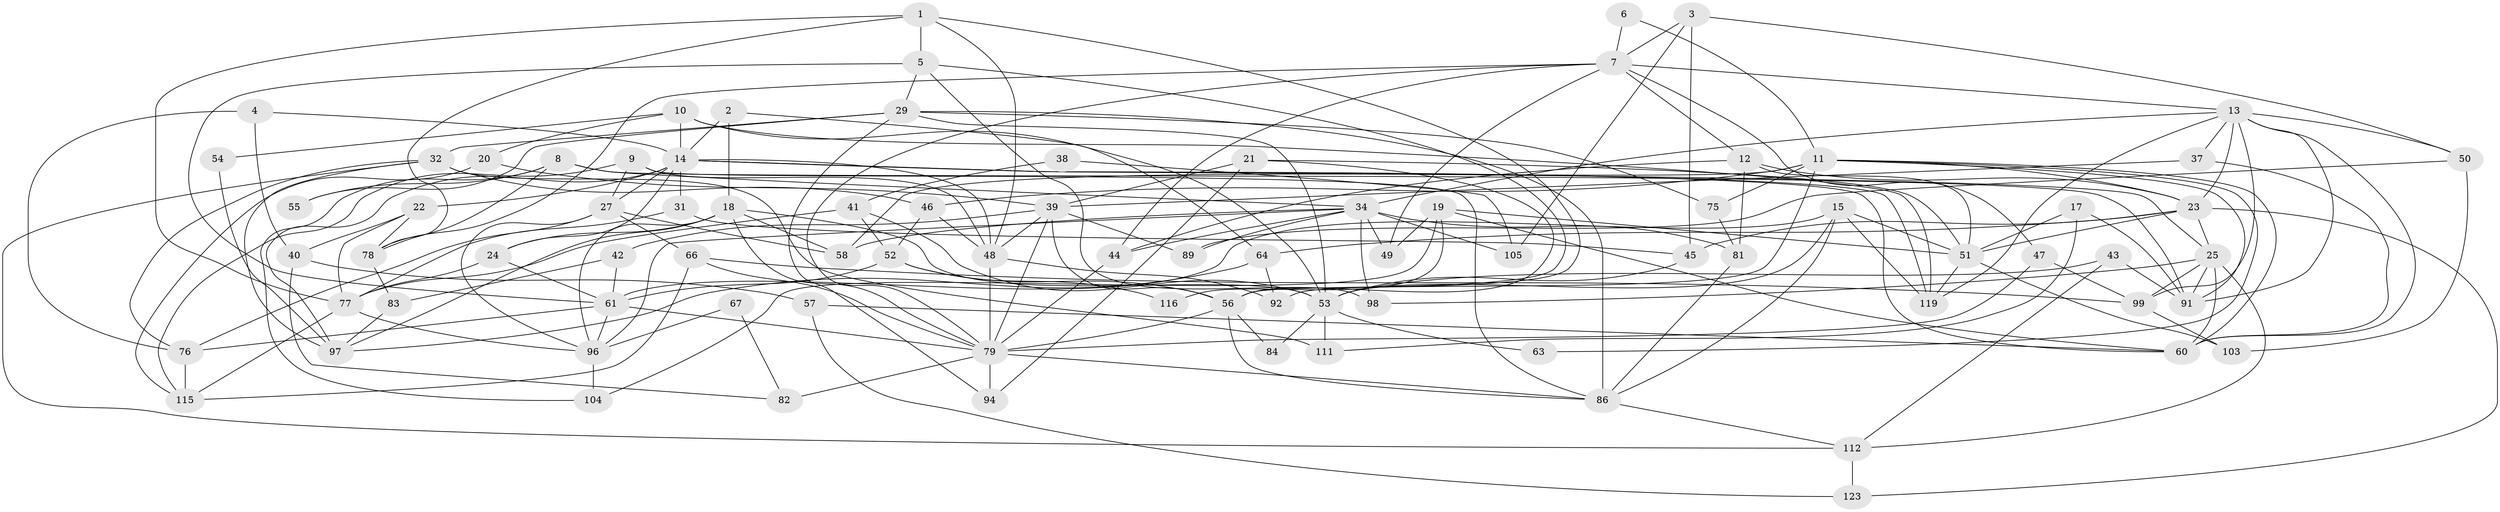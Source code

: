 // Generated by graph-tools (version 1.1) at 2025/24/03/03/25 07:24:04]
// undirected, 84 vertices, 203 edges
graph export_dot {
graph [start="1"]
  node [color=gray90,style=filled];
  1;
  2;
  3 [super="+122"];
  4;
  5 [super="+36"];
  6;
  7 [super="+35"];
  8 [super="+95"];
  9 [super="+114"];
  10 [super="+16"];
  11 [super="+28"];
  12 [super="+121"];
  13 [super="+93"];
  14 [super="+65"];
  15 [super="+87"];
  17;
  18 [super="+71"];
  19 [super="+85"];
  20;
  21 [super="+33"];
  22 [super="+26"];
  23 [super="+30"];
  24;
  25 [super="+69"];
  27 [super="+80"];
  29 [super="+59"];
  31;
  32 [super="+74"];
  34 [super="+62"];
  37;
  38;
  39 [super="+113"];
  40;
  41 [super="+107"];
  42;
  43 [super="+101"];
  44 [super="+108"];
  45;
  46;
  47;
  48 [super="+102"];
  49;
  50;
  51 [super="+68"];
  52 [super="+124"];
  53 [super="+73"];
  54;
  55;
  56 [super="+88"];
  57;
  58;
  60 [super="+70"];
  61 [super="+117"];
  63;
  64 [super="+72"];
  66;
  67;
  75;
  76 [super="+109"];
  77 [super="+106"];
  78;
  79 [super="+118"];
  81;
  82;
  83;
  84;
  86 [super="+90"];
  89;
  91 [super="+110"];
  92;
  94;
  96 [super="+100"];
  97;
  98;
  99 [super="+120"];
  103;
  104;
  105;
  111;
  112;
  115;
  116;
  119;
  123;
  1 -- 78;
  1 -- 77;
  1 -- 56;
  1 -- 5;
  1 -- 48;
  2 -- 14;
  2 -- 64;
  2 -- 18;
  3 -- 50;
  3 -- 7;
  3 -- 105;
  3 -- 45;
  4 -- 14;
  4 -- 40;
  4 -- 76;
  5 -- 98;
  5 -- 61;
  5 -- 29;
  5 -- 56;
  6 -- 7;
  6 -- 11;
  7 -- 13;
  7 -- 49;
  7 -- 78;
  7 -- 47;
  7 -- 79;
  7 -- 12;
  7 -- 44;
  8 -- 104;
  8 -- 55 [weight=2];
  8 -- 78;
  8 -- 34;
  8 -- 91;
  9 -- 48;
  9 -- 115;
  9 -- 86;
  9 -- 27;
  10 -- 119;
  10 -- 53;
  10 -- 54;
  10 -- 20;
  10 -- 14;
  11 -- 92;
  11 -- 46;
  11 -- 60;
  11 -- 91;
  11 -- 75;
  11 -- 58;
  11 -- 63;
  11 -- 23;
  12 -- 81;
  12 -- 44;
  12 -- 23;
  12 -- 51;
  13 -- 119;
  13 -- 50;
  13 -- 34;
  13 -- 99;
  13 -- 37;
  13 -- 91;
  13 -- 23;
  13 -- 60;
  14 -- 25;
  14 -- 24;
  14 -- 119;
  14 -- 97;
  14 -- 27;
  14 -- 31;
  14 -- 60;
  14 -- 48;
  14 -- 22;
  15 -- 119;
  15 -- 61;
  15 -- 51;
  15 -- 53;
  15 -- 86;
  17 -- 111;
  17 -- 91;
  17 -- 51;
  18 -- 96;
  18 -- 58;
  18 -- 97;
  18 -- 53;
  18 -- 24;
  18 -- 79;
  19 -- 104;
  19 -- 116;
  19 -- 49;
  19 -- 60;
  19 -- 51;
  20 -- 39;
  20 -- 115;
  21 -- 94;
  21 -- 39;
  21 -- 56;
  21 -- 51;
  22 -- 78;
  22 -- 77;
  22 -- 40;
  23 -- 123;
  23 -- 64;
  23 -- 51 [weight=2];
  23 -- 45;
  23 -- 25;
  24 -- 61;
  24 -- 77;
  25 -- 112;
  25 -- 99;
  25 -- 91;
  25 -- 98;
  25 -- 60;
  27 -- 58;
  27 -- 66;
  27 -- 76 [weight=2];
  27 -- 96;
  29 -- 55;
  29 -- 53;
  29 -- 32;
  29 -- 75;
  29 -- 94;
  29 -- 86;
  31 -- 45;
  31 -- 77;
  32 -- 112;
  32 -- 76;
  32 -- 97;
  32 -- 46;
  32 -- 111;
  34 -- 58;
  34 -- 89;
  34 -- 81;
  34 -- 105;
  34 -- 49;
  34 -- 98;
  34 -- 96;
  34 -- 44;
  37 -- 60;
  37 -- 39;
  38 -- 41;
  38 -- 105;
  39 -- 89;
  39 -- 79;
  39 -- 48;
  39 -- 56;
  39 -- 42;
  40 -- 57;
  40 -- 82;
  41 -- 53;
  41 -- 77;
  41 -- 52;
  42 -- 83;
  42 -- 61;
  43 -- 53;
  43 -- 112;
  43 -- 91 [weight=2];
  44 -- 79;
  45 -- 53;
  46 -- 48;
  46 -- 52;
  47 -- 79;
  47 -- 99;
  48 -- 92;
  48 -- 79;
  50 -- 103;
  50 -- 89;
  51 -- 103;
  51 -- 119;
  52 -- 116;
  52 -- 61;
  52 -- 56;
  53 -- 84;
  53 -- 111;
  53 -- 63;
  54 -- 97;
  56 -- 86;
  56 -- 84;
  56 -- 79;
  57 -- 60;
  57 -- 123;
  61 -- 76;
  61 -- 79;
  61 -- 96;
  64 -- 97;
  64 -- 92;
  66 -- 99;
  66 -- 115;
  66 -- 79;
  67 -- 82;
  67 -- 96;
  75 -- 81;
  76 -- 115;
  77 -- 96;
  77 -- 115;
  78 -- 83;
  79 -- 94;
  79 -- 82;
  79 -- 86;
  81 -- 86;
  83 -- 97;
  86 -- 112;
  96 -- 104;
  99 -- 103;
  112 -- 123;
}

